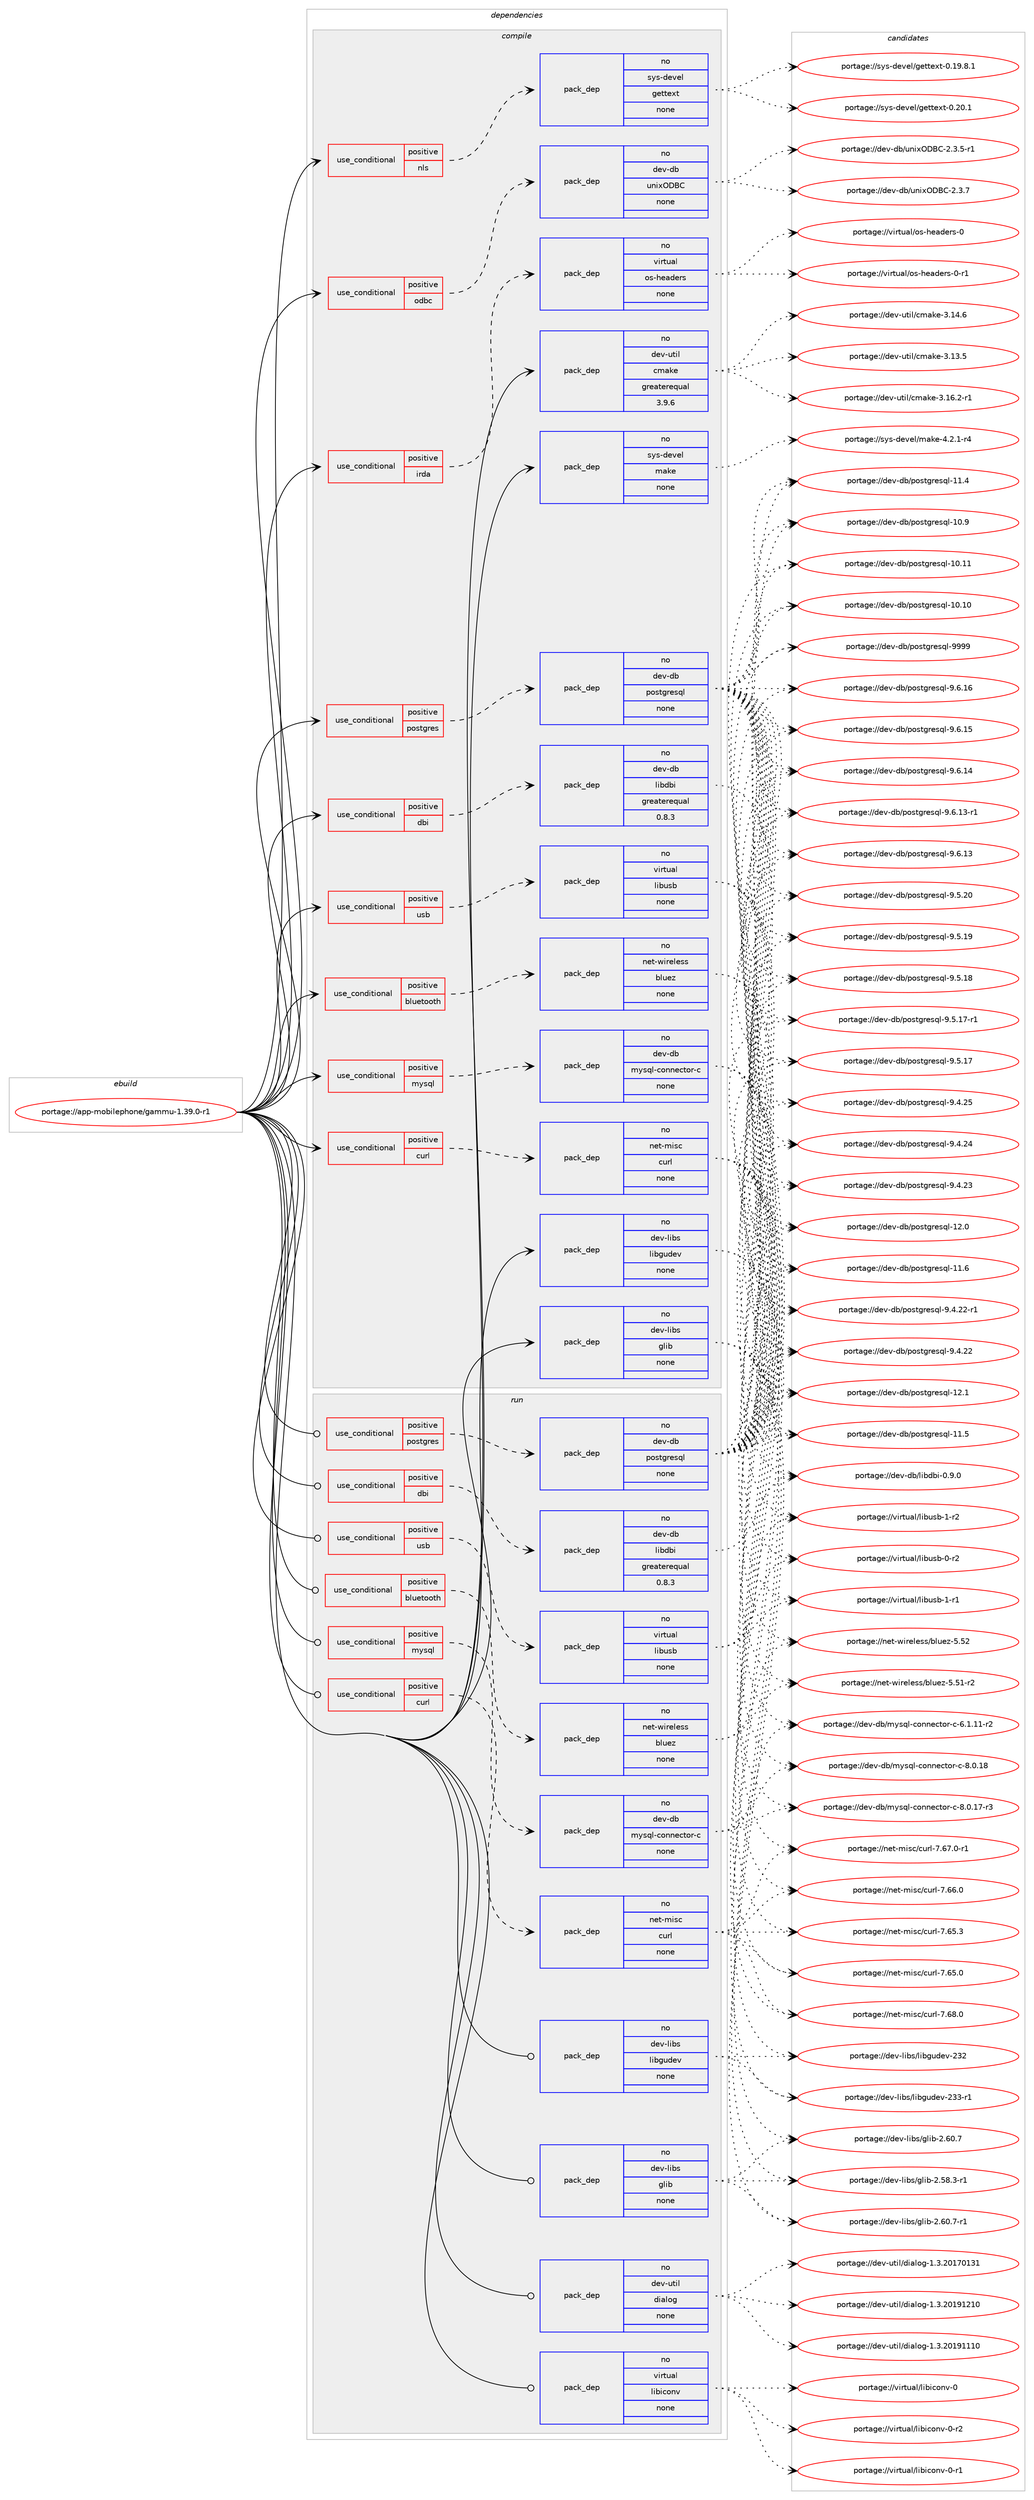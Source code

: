 digraph prolog {

# *************
# Graph options
# *************

newrank=true;
concentrate=true;
compound=true;
graph [rankdir=LR,fontname=Helvetica,fontsize=10,ranksep=1.5];#, ranksep=2.5, nodesep=0.2];
edge  [arrowhead=vee];
node  [fontname=Helvetica,fontsize=10];

# **********
# The ebuild
# **********

subgraph cluster_leftcol {
color=gray;
label=<<i>ebuild</i>>;
id [label="portage://app-mobilephone/gammu-1.39.0-r1", color=red, width=4, href="../app-mobilephone/gammu-1.39.0-r1.svg"];
}

# ****************
# The dependencies
# ****************

subgraph cluster_midcol {
color=gray;
label=<<i>dependencies</i>>;
subgraph cluster_compile {
fillcolor="#eeeeee";
style=filled;
label=<<i>compile</i>>;
subgraph cond142536 {
dependency608638 [label=<<TABLE BORDER="0" CELLBORDER="1" CELLSPACING="0" CELLPADDING="4"><TR><TD ROWSPAN="3" CELLPADDING="10">use_conditional</TD></TR><TR><TD>positive</TD></TR><TR><TD>bluetooth</TD></TR></TABLE>>, shape=none, color=red];
subgraph pack457960 {
dependency608639 [label=<<TABLE BORDER="0" CELLBORDER="1" CELLSPACING="0" CELLPADDING="4" WIDTH="220"><TR><TD ROWSPAN="6" CELLPADDING="30">pack_dep</TD></TR><TR><TD WIDTH="110">no</TD></TR><TR><TD>net-wireless</TD></TR><TR><TD>bluez</TD></TR><TR><TD>none</TD></TR><TR><TD></TD></TR></TABLE>>, shape=none, color=blue];
}
dependency608638:e -> dependency608639:w [weight=20,style="dashed",arrowhead="vee"];
}
id:e -> dependency608638:w [weight=20,style="solid",arrowhead="vee"];
subgraph cond142537 {
dependency608640 [label=<<TABLE BORDER="0" CELLBORDER="1" CELLSPACING="0" CELLPADDING="4"><TR><TD ROWSPAN="3" CELLPADDING="10">use_conditional</TD></TR><TR><TD>positive</TD></TR><TR><TD>curl</TD></TR></TABLE>>, shape=none, color=red];
subgraph pack457961 {
dependency608641 [label=<<TABLE BORDER="0" CELLBORDER="1" CELLSPACING="0" CELLPADDING="4" WIDTH="220"><TR><TD ROWSPAN="6" CELLPADDING="30">pack_dep</TD></TR><TR><TD WIDTH="110">no</TD></TR><TR><TD>net-misc</TD></TR><TR><TD>curl</TD></TR><TR><TD>none</TD></TR><TR><TD></TD></TR></TABLE>>, shape=none, color=blue];
}
dependency608640:e -> dependency608641:w [weight=20,style="dashed",arrowhead="vee"];
}
id:e -> dependency608640:w [weight=20,style="solid",arrowhead="vee"];
subgraph cond142538 {
dependency608642 [label=<<TABLE BORDER="0" CELLBORDER="1" CELLSPACING="0" CELLPADDING="4"><TR><TD ROWSPAN="3" CELLPADDING="10">use_conditional</TD></TR><TR><TD>positive</TD></TR><TR><TD>dbi</TD></TR></TABLE>>, shape=none, color=red];
subgraph pack457962 {
dependency608643 [label=<<TABLE BORDER="0" CELLBORDER="1" CELLSPACING="0" CELLPADDING="4" WIDTH="220"><TR><TD ROWSPAN="6" CELLPADDING="30">pack_dep</TD></TR><TR><TD WIDTH="110">no</TD></TR><TR><TD>dev-db</TD></TR><TR><TD>libdbi</TD></TR><TR><TD>greaterequal</TD></TR><TR><TD>0.8.3</TD></TR></TABLE>>, shape=none, color=blue];
}
dependency608642:e -> dependency608643:w [weight=20,style="dashed",arrowhead="vee"];
}
id:e -> dependency608642:w [weight=20,style="solid",arrowhead="vee"];
subgraph cond142539 {
dependency608644 [label=<<TABLE BORDER="0" CELLBORDER="1" CELLSPACING="0" CELLPADDING="4"><TR><TD ROWSPAN="3" CELLPADDING="10">use_conditional</TD></TR><TR><TD>positive</TD></TR><TR><TD>irda</TD></TR></TABLE>>, shape=none, color=red];
subgraph pack457963 {
dependency608645 [label=<<TABLE BORDER="0" CELLBORDER="1" CELLSPACING="0" CELLPADDING="4" WIDTH="220"><TR><TD ROWSPAN="6" CELLPADDING="30">pack_dep</TD></TR><TR><TD WIDTH="110">no</TD></TR><TR><TD>virtual</TD></TR><TR><TD>os-headers</TD></TR><TR><TD>none</TD></TR><TR><TD></TD></TR></TABLE>>, shape=none, color=blue];
}
dependency608644:e -> dependency608645:w [weight=20,style="dashed",arrowhead="vee"];
}
id:e -> dependency608644:w [weight=20,style="solid",arrowhead="vee"];
subgraph cond142540 {
dependency608646 [label=<<TABLE BORDER="0" CELLBORDER="1" CELLSPACING="0" CELLPADDING="4"><TR><TD ROWSPAN="3" CELLPADDING="10">use_conditional</TD></TR><TR><TD>positive</TD></TR><TR><TD>mysql</TD></TR></TABLE>>, shape=none, color=red];
subgraph pack457964 {
dependency608647 [label=<<TABLE BORDER="0" CELLBORDER="1" CELLSPACING="0" CELLPADDING="4" WIDTH="220"><TR><TD ROWSPAN="6" CELLPADDING="30">pack_dep</TD></TR><TR><TD WIDTH="110">no</TD></TR><TR><TD>dev-db</TD></TR><TR><TD>mysql-connector-c</TD></TR><TR><TD>none</TD></TR><TR><TD></TD></TR></TABLE>>, shape=none, color=blue];
}
dependency608646:e -> dependency608647:w [weight=20,style="dashed",arrowhead="vee"];
}
id:e -> dependency608646:w [weight=20,style="solid",arrowhead="vee"];
subgraph cond142541 {
dependency608648 [label=<<TABLE BORDER="0" CELLBORDER="1" CELLSPACING="0" CELLPADDING="4"><TR><TD ROWSPAN="3" CELLPADDING="10">use_conditional</TD></TR><TR><TD>positive</TD></TR><TR><TD>nls</TD></TR></TABLE>>, shape=none, color=red];
subgraph pack457965 {
dependency608649 [label=<<TABLE BORDER="0" CELLBORDER="1" CELLSPACING="0" CELLPADDING="4" WIDTH="220"><TR><TD ROWSPAN="6" CELLPADDING="30">pack_dep</TD></TR><TR><TD WIDTH="110">no</TD></TR><TR><TD>sys-devel</TD></TR><TR><TD>gettext</TD></TR><TR><TD>none</TD></TR><TR><TD></TD></TR></TABLE>>, shape=none, color=blue];
}
dependency608648:e -> dependency608649:w [weight=20,style="dashed",arrowhead="vee"];
}
id:e -> dependency608648:w [weight=20,style="solid",arrowhead="vee"];
subgraph cond142542 {
dependency608650 [label=<<TABLE BORDER="0" CELLBORDER="1" CELLSPACING="0" CELLPADDING="4"><TR><TD ROWSPAN="3" CELLPADDING="10">use_conditional</TD></TR><TR><TD>positive</TD></TR><TR><TD>odbc</TD></TR></TABLE>>, shape=none, color=red];
subgraph pack457966 {
dependency608651 [label=<<TABLE BORDER="0" CELLBORDER="1" CELLSPACING="0" CELLPADDING="4" WIDTH="220"><TR><TD ROWSPAN="6" CELLPADDING="30">pack_dep</TD></TR><TR><TD WIDTH="110">no</TD></TR><TR><TD>dev-db</TD></TR><TR><TD>unixODBC</TD></TR><TR><TD>none</TD></TR><TR><TD></TD></TR></TABLE>>, shape=none, color=blue];
}
dependency608650:e -> dependency608651:w [weight=20,style="dashed",arrowhead="vee"];
}
id:e -> dependency608650:w [weight=20,style="solid",arrowhead="vee"];
subgraph cond142543 {
dependency608652 [label=<<TABLE BORDER="0" CELLBORDER="1" CELLSPACING="0" CELLPADDING="4"><TR><TD ROWSPAN="3" CELLPADDING="10">use_conditional</TD></TR><TR><TD>positive</TD></TR><TR><TD>postgres</TD></TR></TABLE>>, shape=none, color=red];
subgraph pack457967 {
dependency608653 [label=<<TABLE BORDER="0" CELLBORDER="1" CELLSPACING="0" CELLPADDING="4" WIDTH="220"><TR><TD ROWSPAN="6" CELLPADDING="30">pack_dep</TD></TR><TR><TD WIDTH="110">no</TD></TR><TR><TD>dev-db</TD></TR><TR><TD>postgresql</TD></TR><TR><TD>none</TD></TR><TR><TD></TD></TR></TABLE>>, shape=none, color=blue];
}
dependency608652:e -> dependency608653:w [weight=20,style="dashed",arrowhead="vee"];
}
id:e -> dependency608652:w [weight=20,style="solid",arrowhead="vee"];
subgraph cond142544 {
dependency608654 [label=<<TABLE BORDER="0" CELLBORDER="1" CELLSPACING="0" CELLPADDING="4"><TR><TD ROWSPAN="3" CELLPADDING="10">use_conditional</TD></TR><TR><TD>positive</TD></TR><TR><TD>usb</TD></TR></TABLE>>, shape=none, color=red];
subgraph pack457968 {
dependency608655 [label=<<TABLE BORDER="0" CELLBORDER="1" CELLSPACING="0" CELLPADDING="4" WIDTH="220"><TR><TD ROWSPAN="6" CELLPADDING="30">pack_dep</TD></TR><TR><TD WIDTH="110">no</TD></TR><TR><TD>virtual</TD></TR><TR><TD>libusb</TD></TR><TR><TD>none</TD></TR><TR><TD></TD></TR></TABLE>>, shape=none, color=blue];
}
dependency608654:e -> dependency608655:w [weight=20,style="dashed",arrowhead="vee"];
}
id:e -> dependency608654:w [weight=20,style="solid",arrowhead="vee"];
subgraph pack457969 {
dependency608656 [label=<<TABLE BORDER="0" CELLBORDER="1" CELLSPACING="0" CELLPADDING="4" WIDTH="220"><TR><TD ROWSPAN="6" CELLPADDING="30">pack_dep</TD></TR><TR><TD WIDTH="110">no</TD></TR><TR><TD>dev-libs</TD></TR><TR><TD>glib</TD></TR><TR><TD>none</TD></TR><TR><TD></TD></TR></TABLE>>, shape=none, color=blue];
}
id:e -> dependency608656:w [weight=20,style="solid",arrowhead="vee"];
subgraph pack457970 {
dependency608657 [label=<<TABLE BORDER="0" CELLBORDER="1" CELLSPACING="0" CELLPADDING="4" WIDTH="220"><TR><TD ROWSPAN="6" CELLPADDING="30">pack_dep</TD></TR><TR><TD WIDTH="110">no</TD></TR><TR><TD>dev-libs</TD></TR><TR><TD>libgudev</TD></TR><TR><TD>none</TD></TR><TR><TD></TD></TR></TABLE>>, shape=none, color=blue];
}
id:e -> dependency608657:w [weight=20,style="solid",arrowhead="vee"];
subgraph pack457971 {
dependency608658 [label=<<TABLE BORDER="0" CELLBORDER="1" CELLSPACING="0" CELLPADDING="4" WIDTH="220"><TR><TD ROWSPAN="6" CELLPADDING="30">pack_dep</TD></TR><TR><TD WIDTH="110">no</TD></TR><TR><TD>dev-util</TD></TR><TR><TD>cmake</TD></TR><TR><TD>greaterequal</TD></TR><TR><TD>3.9.6</TD></TR></TABLE>>, shape=none, color=blue];
}
id:e -> dependency608658:w [weight=20,style="solid",arrowhead="vee"];
subgraph pack457972 {
dependency608659 [label=<<TABLE BORDER="0" CELLBORDER="1" CELLSPACING="0" CELLPADDING="4" WIDTH="220"><TR><TD ROWSPAN="6" CELLPADDING="30">pack_dep</TD></TR><TR><TD WIDTH="110">no</TD></TR><TR><TD>sys-devel</TD></TR><TR><TD>make</TD></TR><TR><TD>none</TD></TR><TR><TD></TD></TR></TABLE>>, shape=none, color=blue];
}
id:e -> dependency608659:w [weight=20,style="solid",arrowhead="vee"];
}
subgraph cluster_compileandrun {
fillcolor="#eeeeee";
style=filled;
label=<<i>compile and run</i>>;
}
subgraph cluster_run {
fillcolor="#eeeeee";
style=filled;
label=<<i>run</i>>;
subgraph cond142545 {
dependency608660 [label=<<TABLE BORDER="0" CELLBORDER="1" CELLSPACING="0" CELLPADDING="4"><TR><TD ROWSPAN="3" CELLPADDING="10">use_conditional</TD></TR><TR><TD>positive</TD></TR><TR><TD>bluetooth</TD></TR></TABLE>>, shape=none, color=red];
subgraph pack457973 {
dependency608661 [label=<<TABLE BORDER="0" CELLBORDER="1" CELLSPACING="0" CELLPADDING="4" WIDTH="220"><TR><TD ROWSPAN="6" CELLPADDING="30">pack_dep</TD></TR><TR><TD WIDTH="110">no</TD></TR><TR><TD>net-wireless</TD></TR><TR><TD>bluez</TD></TR><TR><TD>none</TD></TR><TR><TD></TD></TR></TABLE>>, shape=none, color=blue];
}
dependency608660:e -> dependency608661:w [weight=20,style="dashed",arrowhead="vee"];
}
id:e -> dependency608660:w [weight=20,style="solid",arrowhead="odot"];
subgraph cond142546 {
dependency608662 [label=<<TABLE BORDER="0" CELLBORDER="1" CELLSPACING="0" CELLPADDING="4"><TR><TD ROWSPAN="3" CELLPADDING="10">use_conditional</TD></TR><TR><TD>positive</TD></TR><TR><TD>curl</TD></TR></TABLE>>, shape=none, color=red];
subgraph pack457974 {
dependency608663 [label=<<TABLE BORDER="0" CELLBORDER="1" CELLSPACING="0" CELLPADDING="4" WIDTH="220"><TR><TD ROWSPAN="6" CELLPADDING="30">pack_dep</TD></TR><TR><TD WIDTH="110">no</TD></TR><TR><TD>net-misc</TD></TR><TR><TD>curl</TD></TR><TR><TD>none</TD></TR><TR><TD></TD></TR></TABLE>>, shape=none, color=blue];
}
dependency608662:e -> dependency608663:w [weight=20,style="dashed",arrowhead="vee"];
}
id:e -> dependency608662:w [weight=20,style="solid",arrowhead="odot"];
subgraph cond142547 {
dependency608664 [label=<<TABLE BORDER="0" CELLBORDER="1" CELLSPACING="0" CELLPADDING="4"><TR><TD ROWSPAN="3" CELLPADDING="10">use_conditional</TD></TR><TR><TD>positive</TD></TR><TR><TD>dbi</TD></TR></TABLE>>, shape=none, color=red];
subgraph pack457975 {
dependency608665 [label=<<TABLE BORDER="0" CELLBORDER="1" CELLSPACING="0" CELLPADDING="4" WIDTH="220"><TR><TD ROWSPAN="6" CELLPADDING="30">pack_dep</TD></TR><TR><TD WIDTH="110">no</TD></TR><TR><TD>dev-db</TD></TR><TR><TD>libdbi</TD></TR><TR><TD>greaterequal</TD></TR><TR><TD>0.8.3</TD></TR></TABLE>>, shape=none, color=blue];
}
dependency608664:e -> dependency608665:w [weight=20,style="dashed",arrowhead="vee"];
}
id:e -> dependency608664:w [weight=20,style="solid",arrowhead="odot"];
subgraph cond142548 {
dependency608666 [label=<<TABLE BORDER="0" CELLBORDER="1" CELLSPACING="0" CELLPADDING="4"><TR><TD ROWSPAN="3" CELLPADDING="10">use_conditional</TD></TR><TR><TD>positive</TD></TR><TR><TD>mysql</TD></TR></TABLE>>, shape=none, color=red];
subgraph pack457976 {
dependency608667 [label=<<TABLE BORDER="0" CELLBORDER="1" CELLSPACING="0" CELLPADDING="4" WIDTH="220"><TR><TD ROWSPAN="6" CELLPADDING="30">pack_dep</TD></TR><TR><TD WIDTH="110">no</TD></TR><TR><TD>dev-db</TD></TR><TR><TD>mysql-connector-c</TD></TR><TR><TD>none</TD></TR><TR><TD></TD></TR></TABLE>>, shape=none, color=blue];
}
dependency608666:e -> dependency608667:w [weight=20,style="dashed",arrowhead="vee"];
}
id:e -> dependency608666:w [weight=20,style="solid",arrowhead="odot"];
subgraph cond142549 {
dependency608668 [label=<<TABLE BORDER="0" CELLBORDER="1" CELLSPACING="0" CELLPADDING="4"><TR><TD ROWSPAN="3" CELLPADDING="10">use_conditional</TD></TR><TR><TD>positive</TD></TR><TR><TD>postgres</TD></TR></TABLE>>, shape=none, color=red];
subgraph pack457977 {
dependency608669 [label=<<TABLE BORDER="0" CELLBORDER="1" CELLSPACING="0" CELLPADDING="4" WIDTH="220"><TR><TD ROWSPAN="6" CELLPADDING="30">pack_dep</TD></TR><TR><TD WIDTH="110">no</TD></TR><TR><TD>dev-db</TD></TR><TR><TD>postgresql</TD></TR><TR><TD>none</TD></TR><TR><TD></TD></TR></TABLE>>, shape=none, color=blue];
}
dependency608668:e -> dependency608669:w [weight=20,style="dashed",arrowhead="vee"];
}
id:e -> dependency608668:w [weight=20,style="solid",arrowhead="odot"];
subgraph cond142550 {
dependency608670 [label=<<TABLE BORDER="0" CELLBORDER="1" CELLSPACING="0" CELLPADDING="4"><TR><TD ROWSPAN="3" CELLPADDING="10">use_conditional</TD></TR><TR><TD>positive</TD></TR><TR><TD>usb</TD></TR></TABLE>>, shape=none, color=red];
subgraph pack457978 {
dependency608671 [label=<<TABLE BORDER="0" CELLBORDER="1" CELLSPACING="0" CELLPADDING="4" WIDTH="220"><TR><TD ROWSPAN="6" CELLPADDING="30">pack_dep</TD></TR><TR><TD WIDTH="110">no</TD></TR><TR><TD>virtual</TD></TR><TR><TD>libusb</TD></TR><TR><TD>none</TD></TR><TR><TD></TD></TR></TABLE>>, shape=none, color=blue];
}
dependency608670:e -> dependency608671:w [weight=20,style="dashed",arrowhead="vee"];
}
id:e -> dependency608670:w [weight=20,style="solid",arrowhead="odot"];
subgraph pack457979 {
dependency608672 [label=<<TABLE BORDER="0" CELLBORDER="1" CELLSPACING="0" CELLPADDING="4" WIDTH="220"><TR><TD ROWSPAN="6" CELLPADDING="30">pack_dep</TD></TR><TR><TD WIDTH="110">no</TD></TR><TR><TD>dev-libs</TD></TR><TR><TD>glib</TD></TR><TR><TD>none</TD></TR><TR><TD></TD></TR></TABLE>>, shape=none, color=blue];
}
id:e -> dependency608672:w [weight=20,style="solid",arrowhead="odot"];
subgraph pack457980 {
dependency608673 [label=<<TABLE BORDER="0" CELLBORDER="1" CELLSPACING="0" CELLPADDING="4" WIDTH="220"><TR><TD ROWSPAN="6" CELLPADDING="30">pack_dep</TD></TR><TR><TD WIDTH="110">no</TD></TR><TR><TD>dev-libs</TD></TR><TR><TD>libgudev</TD></TR><TR><TD>none</TD></TR><TR><TD></TD></TR></TABLE>>, shape=none, color=blue];
}
id:e -> dependency608673:w [weight=20,style="solid",arrowhead="odot"];
subgraph pack457981 {
dependency608674 [label=<<TABLE BORDER="0" CELLBORDER="1" CELLSPACING="0" CELLPADDING="4" WIDTH="220"><TR><TD ROWSPAN="6" CELLPADDING="30">pack_dep</TD></TR><TR><TD WIDTH="110">no</TD></TR><TR><TD>dev-util</TD></TR><TR><TD>dialog</TD></TR><TR><TD>none</TD></TR><TR><TD></TD></TR></TABLE>>, shape=none, color=blue];
}
id:e -> dependency608674:w [weight=20,style="solid",arrowhead="odot"];
subgraph pack457982 {
dependency608675 [label=<<TABLE BORDER="0" CELLBORDER="1" CELLSPACING="0" CELLPADDING="4" WIDTH="220"><TR><TD ROWSPAN="6" CELLPADDING="30">pack_dep</TD></TR><TR><TD WIDTH="110">no</TD></TR><TR><TD>virtual</TD></TR><TR><TD>libiconv</TD></TR><TR><TD>none</TD></TR><TR><TD></TD></TR></TABLE>>, shape=none, color=blue];
}
id:e -> dependency608675:w [weight=20,style="solid",arrowhead="odot"];
}
}

# **************
# The candidates
# **************

subgraph cluster_choices {
rank=same;
color=gray;
label=<<i>candidates</i>>;

subgraph choice457960 {
color=black;
nodesep=1;
choice1101011164511910511410110810111511547981081171011224553465350 [label="portage://net-wireless/bluez-5.52", color=red, width=4,href="../net-wireless/bluez-5.52.svg"];
choice11010111645119105114101108101115115479810811710112245534653494511450 [label="portage://net-wireless/bluez-5.51-r2", color=red, width=4,href="../net-wireless/bluez-5.51-r2.svg"];
dependency608639:e -> choice1101011164511910511410110810111511547981081171011224553465350:w [style=dotted,weight="100"];
dependency608639:e -> choice11010111645119105114101108101115115479810811710112245534653494511450:w [style=dotted,weight="100"];
}
subgraph choice457961 {
color=black;
nodesep=1;
choice1101011164510910511599479911711410845554654564648 [label="portage://net-misc/curl-7.68.0", color=red, width=4,href="../net-misc/curl-7.68.0.svg"];
choice11010111645109105115994799117114108455546545546484511449 [label="portage://net-misc/curl-7.67.0-r1", color=red, width=4,href="../net-misc/curl-7.67.0-r1.svg"];
choice1101011164510910511599479911711410845554654544648 [label="portage://net-misc/curl-7.66.0", color=red, width=4,href="../net-misc/curl-7.66.0.svg"];
choice1101011164510910511599479911711410845554654534651 [label="portage://net-misc/curl-7.65.3", color=red, width=4,href="../net-misc/curl-7.65.3.svg"];
choice1101011164510910511599479911711410845554654534648 [label="portage://net-misc/curl-7.65.0", color=red, width=4,href="../net-misc/curl-7.65.0.svg"];
dependency608641:e -> choice1101011164510910511599479911711410845554654564648:w [style=dotted,weight="100"];
dependency608641:e -> choice11010111645109105115994799117114108455546545546484511449:w [style=dotted,weight="100"];
dependency608641:e -> choice1101011164510910511599479911711410845554654544648:w [style=dotted,weight="100"];
dependency608641:e -> choice1101011164510910511599479911711410845554654534651:w [style=dotted,weight="100"];
dependency608641:e -> choice1101011164510910511599479911711410845554654534648:w [style=dotted,weight="100"];
}
subgraph choice457962 {
color=black;
nodesep=1;
choice1001011184510098471081059810098105454846574648 [label="portage://dev-db/libdbi-0.9.0", color=red, width=4,href="../dev-db/libdbi-0.9.0.svg"];
dependency608643:e -> choice1001011184510098471081059810098105454846574648:w [style=dotted,weight="100"];
}
subgraph choice457963 {
color=black;
nodesep=1;
choice1181051141161179710847111115451041019710010111411545484511449 [label="portage://virtual/os-headers-0-r1", color=red, width=4,href="../virtual/os-headers-0-r1.svg"];
choice118105114116117971084711111545104101971001011141154548 [label="portage://virtual/os-headers-0", color=red, width=4,href="../virtual/os-headers-0.svg"];
dependency608645:e -> choice1181051141161179710847111115451041019710010111411545484511449:w [style=dotted,weight="100"];
dependency608645:e -> choice118105114116117971084711111545104101971001011141154548:w [style=dotted,weight="100"];
}
subgraph choice457964 {
color=black;
nodesep=1;
choice100101118451009847109121115113108459911111011010199116111114459945564648464956 [label="portage://dev-db/mysql-connector-c-8.0.18", color=red, width=4,href="../dev-db/mysql-connector-c-8.0.18.svg"];
choice1001011184510098471091211151131084599111110110101991161111144599455646484649554511451 [label="portage://dev-db/mysql-connector-c-8.0.17-r3", color=red, width=4,href="../dev-db/mysql-connector-c-8.0.17-r3.svg"];
choice1001011184510098471091211151131084599111110110101991161111144599455446494649494511450 [label="portage://dev-db/mysql-connector-c-6.1.11-r2", color=red, width=4,href="../dev-db/mysql-connector-c-6.1.11-r2.svg"];
dependency608647:e -> choice100101118451009847109121115113108459911111011010199116111114459945564648464956:w [style=dotted,weight="100"];
dependency608647:e -> choice1001011184510098471091211151131084599111110110101991161111144599455646484649554511451:w [style=dotted,weight="100"];
dependency608647:e -> choice1001011184510098471091211151131084599111110110101991161111144599455446494649494511450:w [style=dotted,weight="100"];
}
subgraph choice457965 {
color=black;
nodesep=1;
choice115121115451001011181011084710310111611610112011645484650484649 [label="portage://sys-devel/gettext-0.20.1", color=red, width=4,href="../sys-devel/gettext-0.20.1.svg"];
choice1151211154510010111810110847103101116116101120116454846495746564649 [label="portage://sys-devel/gettext-0.19.8.1", color=red, width=4,href="../sys-devel/gettext-0.19.8.1.svg"];
dependency608649:e -> choice115121115451001011181011084710310111611610112011645484650484649:w [style=dotted,weight="100"];
dependency608649:e -> choice1151211154510010111810110847103101116116101120116454846495746564649:w [style=dotted,weight="100"];
}
subgraph choice457966 {
color=black;
nodesep=1;
choice10010111845100984711711010512079686667455046514655 [label="portage://dev-db/unixODBC-2.3.7", color=red, width=4,href="../dev-db/unixODBC-2.3.7.svg"];
choice100101118451009847117110105120796866674550465146534511449 [label="portage://dev-db/unixODBC-2.3.5-r1", color=red, width=4,href="../dev-db/unixODBC-2.3.5-r1.svg"];
dependency608651:e -> choice10010111845100984711711010512079686667455046514655:w [style=dotted,weight="100"];
dependency608651:e -> choice100101118451009847117110105120796866674550465146534511449:w [style=dotted,weight="100"];
}
subgraph choice457967 {
color=black;
nodesep=1;
choice1001011184510098471121111151161031141011151131084557575757 [label="portage://dev-db/postgresql-9999", color=red, width=4,href="../dev-db/postgresql-9999.svg"];
choice10010111845100984711211111511610311410111511310845574654464954 [label="portage://dev-db/postgresql-9.6.16", color=red, width=4,href="../dev-db/postgresql-9.6.16.svg"];
choice10010111845100984711211111511610311410111511310845574654464953 [label="portage://dev-db/postgresql-9.6.15", color=red, width=4,href="../dev-db/postgresql-9.6.15.svg"];
choice10010111845100984711211111511610311410111511310845574654464952 [label="portage://dev-db/postgresql-9.6.14", color=red, width=4,href="../dev-db/postgresql-9.6.14.svg"];
choice100101118451009847112111115116103114101115113108455746544649514511449 [label="portage://dev-db/postgresql-9.6.13-r1", color=red, width=4,href="../dev-db/postgresql-9.6.13-r1.svg"];
choice10010111845100984711211111511610311410111511310845574654464951 [label="portage://dev-db/postgresql-9.6.13", color=red, width=4,href="../dev-db/postgresql-9.6.13.svg"];
choice10010111845100984711211111511610311410111511310845574653465048 [label="portage://dev-db/postgresql-9.5.20", color=red, width=4,href="../dev-db/postgresql-9.5.20.svg"];
choice10010111845100984711211111511610311410111511310845574653464957 [label="portage://dev-db/postgresql-9.5.19", color=red, width=4,href="../dev-db/postgresql-9.5.19.svg"];
choice10010111845100984711211111511610311410111511310845574653464956 [label="portage://dev-db/postgresql-9.5.18", color=red, width=4,href="../dev-db/postgresql-9.5.18.svg"];
choice100101118451009847112111115116103114101115113108455746534649554511449 [label="portage://dev-db/postgresql-9.5.17-r1", color=red, width=4,href="../dev-db/postgresql-9.5.17-r1.svg"];
choice10010111845100984711211111511610311410111511310845574653464955 [label="portage://dev-db/postgresql-9.5.17", color=red, width=4,href="../dev-db/postgresql-9.5.17.svg"];
choice10010111845100984711211111511610311410111511310845574652465053 [label="portage://dev-db/postgresql-9.4.25", color=red, width=4,href="../dev-db/postgresql-9.4.25.svg"];
choice10010111845100984711211111511610311410111511310845574652465052 [label="portage://dev-db/postgresql-9.4.24", color=red, width=4,href="../dev-db/postgresql-9.4.24.svg"];
choice10010111845100984711211111511610311410111511310845574652465051 [label="portage://dev-db/postgresql-9.4.23", color=red, width=4,href="../dev-db/postgresql-9.4.23.svg"];
choice100101118451009847112111115116103114101115113108455746524650504511449 [label="portage://dev-db/postgresql-9.4.22-r1", color=red, width=4,href="../dev-db/postgresql-9.4.22-r1.svg"];
choice10010111845100984711211111511610311410111511310845574652465050 [label="portage://dev-db/postgresql-9.4.22", color=red, width=4,href="../dev-db/postgresql-9.4.22.svg"];
choice1001011184510098471121111151161031141011151131084549504649 [label="portage://dev-db/postgresql-12.1", color=red, width=4,href="../dev-db/postgresql-12.1.svg"];
choice1001011184510098471121111151161031141011151131084549504648 [label="portage://dev-db/postgresql-12.0", color=red, width=4,href="../dev-db/postgresql-12.0.svg"];
choice1001011184510098471121111151161031141011151131084549494654 [label="portage://dev-db/postgresql-11.6", color=red, width=4,href="../dev-db/postgresql-11.6.svg"];
choice1001011184510098471121111151161031141011151131084549494653 [label="portage://dev-db/postgresql-11.5", color=red, width=4,href="../dev-db/postgresql-11.5.svg"];
choice1001011184510098471121111151161031141011151131084549494652 [label="portage://dev-db/postgresql-11.4", color=red, width=4,href="../dev-db/postgresql-11.4.svg"];
choice1001011184510098471121111151161031141011151131084549484657 [label="portage://dev-db/postgresql-10.9", color=red, width=4,href="../dev-db/postgresql-10.9.svg"];
choice100101118451009847112111115116103114101115113108454948464949 [label="portage://dev-db/postgresql-10.11", color=red, width=4,href="../dev-db/postgresql-10.11.svg"];
choice100101118451009847112111115116103114101115113108454948464948 [label="portage://dev-db/postgresql-10.10", color=red, width=4,href="../dev-db/postgresql-10.10.svg"];
dependency608653:e -> choice1001011184510098471121111151161031141011151131084557575757:w [style=dotted,weight="100"];
dependency608653:e -> choice10010111845100984711211111511610311410111511310845574654464954:w [style=dotted,weight="100"];
dependency608653:e -> choice10010111845100984711211111511610311410111511310845574654464953:w [style=dotted,weight="100"];
dependency608653:e -> choice10010111845100984711211111511610311410111511310845574654464952:w [style=dotted,weight="100"];
dependency608653:e -> choice100101118451009847112111115116103114101115113108455746544649514511449:w [style=dotted,weight="100"];
dependency608653:e -> choice10010111845100984711211111511610311410111511310845574654464951:w [style=dotted,weight="100"];
dependency608653:e -> choice10010111845100984711211111511610311410111511310845574653465048:w [style=dotted,weight="100"];
dependency608653:e -> choice10010111845100984711211111511610311410111511310845574653464957:w [style=dotted,weight="100"];
dependency608653:e -> choice10010111845100984711211111511610311410111511310845574653464956:w [style=dotted,weight="100"];
dependency608653:e -> choice100101118451009847112111115116103114101115113108455746534649554511449:w [style=dotted,weight="100"];
dependency608653:e -> choice10010111845100984711211111511610311410111511310845574653464955:w [style=dotted,weight="100"];
dependency608653:e -> choice10010111845100984711211111511610311410111511310845574652465053:w [style=dotted,weight="100"];
dependency608653:e -> choice10010111845100984711211111511610311410111511310845574652465052:w [style=dotted,weight="100"];
dependency608653:e -> choice10010111845100984711211111511610311410111511310845574652465051:w [style=dotted,weight="100"];
dependency608653:e -> choice100101118451009847112111115116103114101115113108455746524650504511449:w [style=dotted,weight="100"];
dependency608653:e -> choice10010111845100984711211111511610311410111511310845574652465050:w [style=dotted,weight="100"];
dependency608653:e -> choice1001011184510098471121111151161031141011151131084549504649:w [style=dotted,weight="100"];
dependency608653:e -> choice1001011184510098471121111151161031141011151131084549504648:w [style=dotted,weight="100"];
dependency608653:e -> choice1001011184510098471121111151161031141011151131084549494654:w [style=dotted,weight="100"];
dependency608653:e -> choice1001011184510098471121111151161031141011151131084549494653:w [style=dotted,weight="100"];
dependency608653:e -> choice1001011184510098471121111151161031141011151131084549494652:w [style=dotted,weight="100"];
dependency608653:e -> choice1001011184510098471121111151161031141011151131084549484657:w [style=dotted,weight="100"];
dependency608653:e -> choice100101118451009847112111115116103114101115113108454948464949:w [style=dotted,weight="100"];
dependency608653:e -> choice100101118451009847112111115116103114101115113108454948464948:w [style=dotted,weight="100"];
}
subgraph choice457968 {
color=black;
nodesep=1;
choice1181051141161179710847108105981171159845494511450 [label="portage://virtual/libusb-1-r2", color=red, width=4,href="../virtual/libusb-1-r2.svg"];
choice1181051141161179710847108105981171159845494511449 [label="portage://virtual/libusb-1-r1", color=red, width=4,href="../virtual/libusb-1-r1.svg"];
choice1181051141161179710847108105981171159845484511450 [label="portage://virtual/libusb-0-r2", color=red, width=4,href="../virtual/libusb-0-r2.svg"];
dependency608655:e -> choice1181051141161179710847108105981171159845494511450:w [style=dotted,weight="100"];
dependency608655:e -> choice1181051141161179710847108105981171159845494511449:w [style=dotted,weight="100"];
dependency608655:e -> choice1181051141161179710847108105981171159845484511450:w [style=dotted,weight="100"];
}
subgraph choice457969 {
color=black;
nodesep=1;
choice10010111845108105981154710310810598455046544846554511449 [label="portage://dev-libs/glib-2.60.7-r1", color=red, width=4,href="../dev-libs/glib-2.60.7-r1.svg"];
choice1001011184510810598115471031081059845504654484655 [label="portage://dev-libs/glib-2.60.7", color=red, width=4,href="../dev-libs/glib-2.60.7.svg"];
choice10010111845108105981154710310810598455046535646514511449 [label="portage://dev-libs/glib-2.58.3-r1", color=red, width=4,href="../dev-libs/glib-2.58.3-r1.svg"];
dependency608656:e -> choice10010111845108105981154710310810598455046544846554511449:w [style=dotted,weight="100"];
dependency608656:e -> choice1001011184510810598115471031081059845504654484655:w [style=dotted,weight="100"];
dependency608656:e -> choice10010111845108105981154710310810598455046535646514511449:w [style=dotted,weight="100"];
}
subgraph choice457970 {
color=black;
nodesep=1;
choice10010111845108105981154710810598103117100101118455051514511449 [label="portage://dev-libs/libgudev-233-r1", color=red, width=4,href="../dev-libs/libgudev-233-r1.svg"];
choice1001011184510810598115471081059810311710010111845505150 [label="portage://dev-libs/libgudev-232", color=red, width=4,href="../dev-libs/libgudev-232.svg"];
dependency608657:e -> choice10010111845108105981154710810598103117100101118455051514511449:w [style=dotted,weight="100"];
dependency608657:e -> choice1001011184510810598115471081059810311710010111845505150:w [style=dotted,weight="100"];
}
subgraph choice457971 {
color=black;
nodesep=1;
choice10010111845117116105108479910997107101455146495446504511449 [label="portage://dev-util/cmake-3.16.2-r1", color=red, width=4,href="../dev-util/cmake-3.16.2-r1.svg"];
choice1001011184511711610510847991099710710145514649524654 [label="portage://dev-util/cmake-3.14.6", color=red, width=4,href="../dev-util/cmake-3.14.6.svg"];
choice1001011184511711610510847991099710710145514649514653 [label="portage://dev-util/cmake-3.13.5", color=red, width=4,href="../dev-util/cmake-3.13.5.svg"];
dependency608658:e -> choice10010111845117116105108479910997107101455146495446504511449:w [style=dotted,weight="100"];
dependency608658:e -> choice1001011184511711610510847991099710710145514649524654:w [style=dotted,weight="100"];
dependency608658:e -> choice1001011184511711610510847991099710710145514649514653:w [style=dotted,weight="100"];
}
subgraph choice457972 {
color=black;
nodesep=1;
choice1151211154510010111810110847109971071014552465046494511452 [label="portage://sys-devel/make-4.2.1-r4", color=red, width=4,href="../sys-devel/make-4.2.1-r4.svg"];
dependency608659:e -> choice1151211154510010111810110847109971071014552465046494511452:w [style=dotted,weight="100"];
}
subgraph choice457973 {
color=black;
nodesep=1;
choice1101011164511910511410110810111511547981081171011224553465350 [label="portage://net-wireless/bluez-5.52", color=red, width=4,href="../net-wireless/bluez-5.52.svg"];
choice11010111645119105114101108101115115479810811710112245534653494511450 [label="portage://net-wireless/bluez-5.51-r2", color=red, width=4,href="../net-wireless/bluez-5.51-r2.svg"];
dependency608661:e -> choice1101011164511910511410110810111511547981081171011224553465350:w [style=dotted,weight="100"];
dependency608661:e -> choice11010111645119105114101108101115115479810811710112245534653494511450:w [style=dotted,weight="100"];
}
subgraph choice457974 {
color=black;
nodesep=1;
choice1101011164510910511599479911711410845554654564648 [label="portage://net-misc/curl-7.68.0", color=red, width=4,href="../net-misc/curl-7.68.0.svg"];
choice11010111645109105115994799117114108455546545546484511449 [label="portage://net-misc/curl-7.67.0-r1", color=red, width=4,href="../net-misc/curl-7.67.0-r1.svg"];
choice1101011164510910511599479911711410845554654544648 [label="portage://net-misc/curl-7.66.0", color=red, width=4,href="../net-misc/curl-7.66.0.svg"];
choice1101011164510910511599479911711410845554654534651 [label="portage://net-misc/curl-7.65.3", color=red, width=4,href="../net-misc/curl-7.65.3.svg"];
choice1101011164510910511599479911711410845554654534648 [label="portage://net-misc/curl-7.65.0", color=red, width=4,href="../net-misc/curl-7.65.0.svg"];
dependency608663:e -> choice1101011164510910511599479911711410845554654564648:w [style=dotted,weight="100"];
dependency608663:e -> choice11010111645109105115994799117114108455546545546484511449:w [style=dotted,weight="100"];
dependency608663:e -> choice1101011164510910511599479911711410845554654544648:w [style=dotted,weight="100"];
dependency608663:e -> choice1101011164510910511599479911711410845554654534651:w [style=dotted,weight="100"];
dependency608663:e -> choice1101011164510910511599479911711410845554654534648:w [style=dotted,weight="100"];
}
subgraph choice457975 {
color=black;
nodesep=1;
choice1001011184510098471081059810098105454846574648 [label="portage://dev-db/libdbi-0.9.0", color=red, width=4,href="../dev-db/libdbi-0.9.0.svg"];
dependency608665:e -> choice1001011184510098471081059810098105454846574648:w [style=dotted,weight="100"];
}
subgraph choice457976 {
color=black;
nodesep=1;
choice100101118451009847109121115113108459911111011010199116111114459945564648464956 [label="portage://dev-db/mysql-connector-c-8.0.18", color=red, width=4,href="../dev-db/mysql-connector-c-8.0.18.svg"];
choice1001011184510098471091211151131084599111110110101991161111144599455646484649554511451 [label="portage://dev-db/mysql-connector-c-8.0.17-r3", color=red, width=4,href="../dev-db/mysql-connector-c-8.0.17-r3.svg"];
choice1001011184510098471091211151131084599111110110101991161111144599455446494649494511450 [label="portage://dev-db/mysql-connector-c-6.1.11-r2", color=red, width=4,href="../dev-db/mysql-connector-c-6.1.11-r2.svg"];
dependency608667:e -> choice100101118451009847109121115113108459911111011010199116111114459945564648464956:w [style=dotted,weight="100"];
dependency608667:e -> choice1001011184510098471091211151131084599111110110101991161111144599455646484649554511451:w [style=dotted,weight="100"];
dependency608667:e -> choice1001011184510098471091211151131084599111110110101991161111144599455446494649494511450:w [style=dotted,weight="100"];
}
subgraph choice457977 {
color=black;
nodesep=1;
choice1001011184510098471121111151161031141011151131084557575757 [label="portage://dev-db/postgresql-9999", color=red, width=4,href="../dev-db/postgresql-9999.svg"];
choice10010111845100984711211111511610311410111511310845574654464954 [label="portage://dev-db/postgresql-9.6.16", color=red, width=4,href="../dev-db/postgresql-9.6.16.svg"];
choice10010111845100984711211111511610311410111511310845574654464953 [label="portage://dev-db/postgresql-9.6.15", color=red, width=4,href="../dev-db/postgresql-9.6.15.svg"];
choice10010111845100984711211111511610311410111511310845574654464952 [label="portage://dev-db/postgresql-9.6.14", color=red, width=4,href="../dev-db/postgresql-9.6.14.svg"];
choice100101118451009847112111115116103114101115113108455746544649514511449 [label="portage://dev-db/postgresql-9.6.13-r1", color=red, width=4,href="../dev-db/postgresql-9.6.13-r1.svg"];
choice10010111845100984711211111511610311410111511310845574654464951 [label="portage://dev-db/postgresql-9.6.13", color=red, width=4,href="../dev-db/postgresql-9.6.13.svg"];
choice10010111845100984711211111511610311410111511310845574653465048 [label="portage://dev-db/postgresql-9.5.20", color=red, width=4,href="../dev-db/postgresql-9.5.20.svg"];
choice10010111845100984711211111511610311410111511310845574653464957 [label="portage://dev-db/postgresql-9.5.19", color=red, width=4,href="../dev-db/postgresql-9.5.19.svg"];
choice10010111845100984711211111511610311410111511310845574653464956 [label="portage://dev-db/postgresql-9.5.18", color=red, width=4,href="../dev-db/postgresql-9.5.18.svg"];
choice100101118451009847112111115116103114101115113108455746534649554511449 [label="portage://dev-db/postgresql-9.5.17-r1", color=red, width=4,href="../dev-db/postgresql-9.5.17-r1.svg"];
choice10010111845100984711211111511610311410111511310845574653464955 [label="portage://dev-db/postgresql-9.5.17", color=red, width=4,href="../dev-db/postgresql-9.5.17.svg"];
choice10010111845100984711211111511610311410111511310845574652465053 [label="portage://dev-db/postgresql-9.4.25", color=red, width=4,href="../dev-db/postgresql-9.4.25.svg"];
choice10010111845100984711211111511610311410111511310845574652465052 [label="portage://dev-db/postgresql-9.4.24", color=red, width=4,href="../dev-db/postgresql-9.4.24.svg"];
choice10010111845100984711211111511610311410111511310845574652465051 [label="portage://dev-db/postgresql-9.4.23", color=red, width=4,href="../dev-db/postgresql-9.4.23.svg"];
choice100101118451009847112111115116103114101115113108455746524650504511449 [label="portage://dev-db/postgresql-9.4.22-r1", color=red, width=4,href="../dev-db/postgresql-9.4.22-r1.svg"];
choice10010111845100984711211111511610311410111511310845574652465050 [label="portage://dev-db/postgresql-9.4.22", color=red, width=4,href="../dev-db/postgresql-9.4.22.svg"];
choice1001011184510098471121111151161031141011151131084549504649 [label="portage://dev-db/postgresql-12.1", color=red, width=4,href="../dev-db/postgresql-12.1.svg"];
choice1001011184510098471121111151161031141011151131084549504648 [label="portage://dev-db/postgresql-12.0", color=red, width=4,href="../dev-db/postgresql-12.0.svg"];
choice1001011184510098471121111151161031141011151131084549494654 [label="portage://dev-db/postgresql-11.6", color=red, width=4,href="../dev-db/postgresql-11.6.svg"];
choice1001011184510098471121111151161031141011151131084549494653 [label="portage://dev-db/postgresql-11.5", color=red, width=4,href="../dev-db/postgresql-11.5.svg"];
choice1001011184510098471121111151161031141011151131084549494652 [label="portage://dev-db/postgresql-11.4", color=red, width=4,href="../dev-db/postgresql-11.4.svg"];
choice1001011184510098471121111151161031141011151131084549484657 [label="portage://dev-db/postgresql-10.9", color=red, width=4,href="../dev-db/postgresql-10.9.svg"];
choice100101118451009847112111115116103114101115113108454948464949 [label="portage://dev-db/postgresql-10.11", color=red, width=4,href="../dev-db/postgresql-10.11.svg"];
choice100101118451009847112111115116103114101115113108454948464948 [label="portage://dev-db/postgresql-10.10", color=red, width=4,href="../dev-db/postgresql-10.10.svg"];
dependency608669:e -> choice1001011184510098471121111151161031141011151131084557575757:w [style=dotted,weight="100"];
dependency608669:e -> choice10010111845100984711211111511610311410111511310845574654464954:w [style=dotted,weight="100"];
dependency608669:e -> choice10010111845100984711211111511610311410111511310845574654464953:w [style=dotted,weight="100"];
dependency608669:e -> choice10010111845100984711211111511610311410111511310845574654464952:w [style=dotted,weight="100"];
dependency608669:e -> choice100101118451009847112111115116103114101115113108455746544649514511449:w [style=dotted,weight="100"];
dependency608669:e -> choice10010111845100984711211111511610311410111511310845574654464951:w [style=dotted,weight="100"];
dependency608669:e -> choice10010111845100984711211111511610311410111511310845574653465048:w [style=dotted,weight="100"];
dependency608669:e -> choice10010111845100984711211111511610311410111511310845574653464957:w [style=dotted,weight="100"];
dependency608669:e -> choice10010111845100984711211111511610311410111511310845574653464956:w [style=dotted,weight="100"];
dependency608669:e -> choice100101118451009847112111115116103114101115113108455746534649554511449:w [style=dotted,weight="100"];
dependency608669:e -> choice10010111845100984711211111511610311410111511310845574653464955:w [style=dotted,weight="100"];
dependency608669:e -> choice10010111845100984711211111511610311410111511310845574652465053:w [style=dotted,weight="100"];
dependency608669:e -> choice10010111845100984711211111511610311410111511310845574652465052:w [style=dotted,weight="100"];
dependency608669:e -> choice10010111845100984711211111511610311410111511310845574652465051:w [style=dotted,weight="100"];
dependency608669:e -> choice100101118451009847112111115116103114101115113108455746524650504511449:w [style=dotted,weight="100"];
dependency608669:e -> choice10010111845100984711211111511610311410111511310845574652465050:w [style=dotted,weight="100"];
dependency608669:e -> choice1001011184510098471121111151161031141011151131084549504649:w [style=dotted,weight="100"];
dependency608669:e -> choice1001011184510098471121111151161031141011151131084549504648:w [style=dotted,weight="100"];
dependency608669:e -> choice1001011184510098471121111151161031141011151131084549494654:w [style=dotted,weight="100"];
dependency608669:e -> choice1001011184510098471121111151161031141011151131084549494653:w [style=dotted,weight="100"];
dependency608669:e -> choice1001011184510098471121111151161031141011151131084549494652:w [style=dotted,weight="100"];
dependency608669:e -> choice1001011184510098471121111151161031141011151131084549484657:w [style=dotted,weight="100"];
dependency608669:e -> choice100101118451009847112111115116103114101115113108454948464949:w [style=dotted,weight="100"];
dependency608669:e -> choice100101118451009847112111115116103114101115113108454948464948:w [style=dotted,weight="100"];
}
subgraph choice457978 {
color=black;
nodesep=1;
choice1181051141161179710847108105981171159845494511450 [label="portage://virtual/libusb-1-r2", color=red, width=4,href="../virtual/libusb-1-r2.svg"];
choice1181051141161179710847108105981171159845494511449 [label="portage://virtual/libusb-1-r1", color=red, width=4,href="../virtual/libusb-1-r1.svg"];
choice1181051141161179710847108105981171159845484511450 [label="portage://virtual/libusb-0-r2", color=red, width=4,href="../virtual/libusb-0-r2.svg"];
dependency608671:e -> choice1181051141161179710847108105981171159845494511450:w [style=dotted,weight="100"];
dependency608671:e -> choice1181051141161179710847108105981171159845494511449:w [style=dotted,weight="100"];
dependency608671:e -> choice1181051141161179710847108105981171159845484511450:w [style=dotted,weight="100"];
}
subgraph choice457979 {
color=black;
nodesep=1;
choice10010111845108105981154710310810598455046544846554511449 [label="portage://dev-libs/glib-2.60.7-r1", color=red, width=4,href="../dev-libs/glib-2.60.7-r1.svg"];
choice1001011184510810598115471031081059845504654484655 [label="portage://dev-libs/glib-2.60.7", color=red, width=4,href="../dev-libs/glib-2.60.7.svg"];
choice10010111845108105981154710310810598455046535646514511449 [label="portage://dev-libs/glib-2.58.3-r1", color=red, width=4,href="../dev-libs/glib-2.58.3-r1.svg"];
dependency608672:e -> choice10010111845108105981154710310810598455046544846554511449:w [style=dotted,weight="100"];
dependency608672:e -> choice1001011184510810598115471031081059845504654484655:w [style=dotted,weight="100"];
dependency608672:e -> choice10010111845108105981154710310810598455046535646514511449:w [style=dotted,weight="100"];
}
subgraph choice457980 {
color=black;
nodesep=1;
choice10010111845108105981154710810598103117100101118455051514511449 [label="portage://dev-libs/libgudev-233-r1", color=red, width=4,href="../dev-libs/libgudev-233-r1.svg"];
choice1001011184510810598115471081059810311710010111845505150 [label="portage://dev-libs/libgudev-232", color=red, width=4,href="../dev-libs/libgudev-232.svg"];
dependency608673:e -> choice10010111845108105981154710810598103117100101118455051514511449:w [style=dotted,weight="100"];
dependency608673:e -> choice1001011184510810598115471081059810311710010111845505150:w [style=dotted,weight="100"];
}
subgraph choice457981 {
color=black;
nodesep=1;
choice10010111845117116105108471001059710811110345494651465048495749504948 [label="portage://dev-util/dialog-1.3.20191210", color=red, width=4,href="../dev-util/dialog-1.3.20191210.svg"];
choice10010111845117116105108471001059710811110345494651465048495749494948 [label="portage://dev-util/dialog-1.3.20191110", color=red, width=4,href="../dev-util/dialog-1.3.20191110.svg"];
choice10010111845117116105108471001059710811110345494651465048495548495149 [label="portage://dev-util/dialog-1.3.20170131", color=red, width=4,href="../dev-util/dialog-1.3.20170131.svg"];
dependency608674:e -> choice10010111845117116105108471001059710811110345494651465048495749504948:w [style=dotted,weight="100"];
dependency608674:e -> choice10010111845117116105108471001059710811110345494651465048495749494948:w [style=dotted,weight="100"];
dependency608674:e -> choice10010111845117116105108471001059710811110345494651465048495548495149:w [style=dotted,weight="100"];
}
subgraph choice457982 {
color=black;
nodesep=1;
choice1181051141161179710847108105981059911111011845484511450 [label="portage://virtual/libiconv-0-r2", color=red, width=4,href="../virtual/libiconv-0-r2.svg"];
choice1181051141161179710847108105981059911111011845484511449 [label="portage://virtual/libiconv-0-r1", color=red, width=4,href="../virtual/libiconv-0-r1.svg"];
choice118105114116117971084710810598105991111101184548 [label="portage://virtual/libiconv-0", color=red, width=4,href="../virtual/libiconv-0.svg"];
dependency608675:e -> choice1181051141161179710847108105981059911111011845484511450:w [style=dotted,weight="100"];
dependency608675:e -> choice1181051141161179710847108105981059911111011845484511449:w [style=dotted,weight="100"];
dependency608675:e -> choice118105114116117971084710810598105991111101184548:w [style=dotted,weight="100"];
}
}

}
